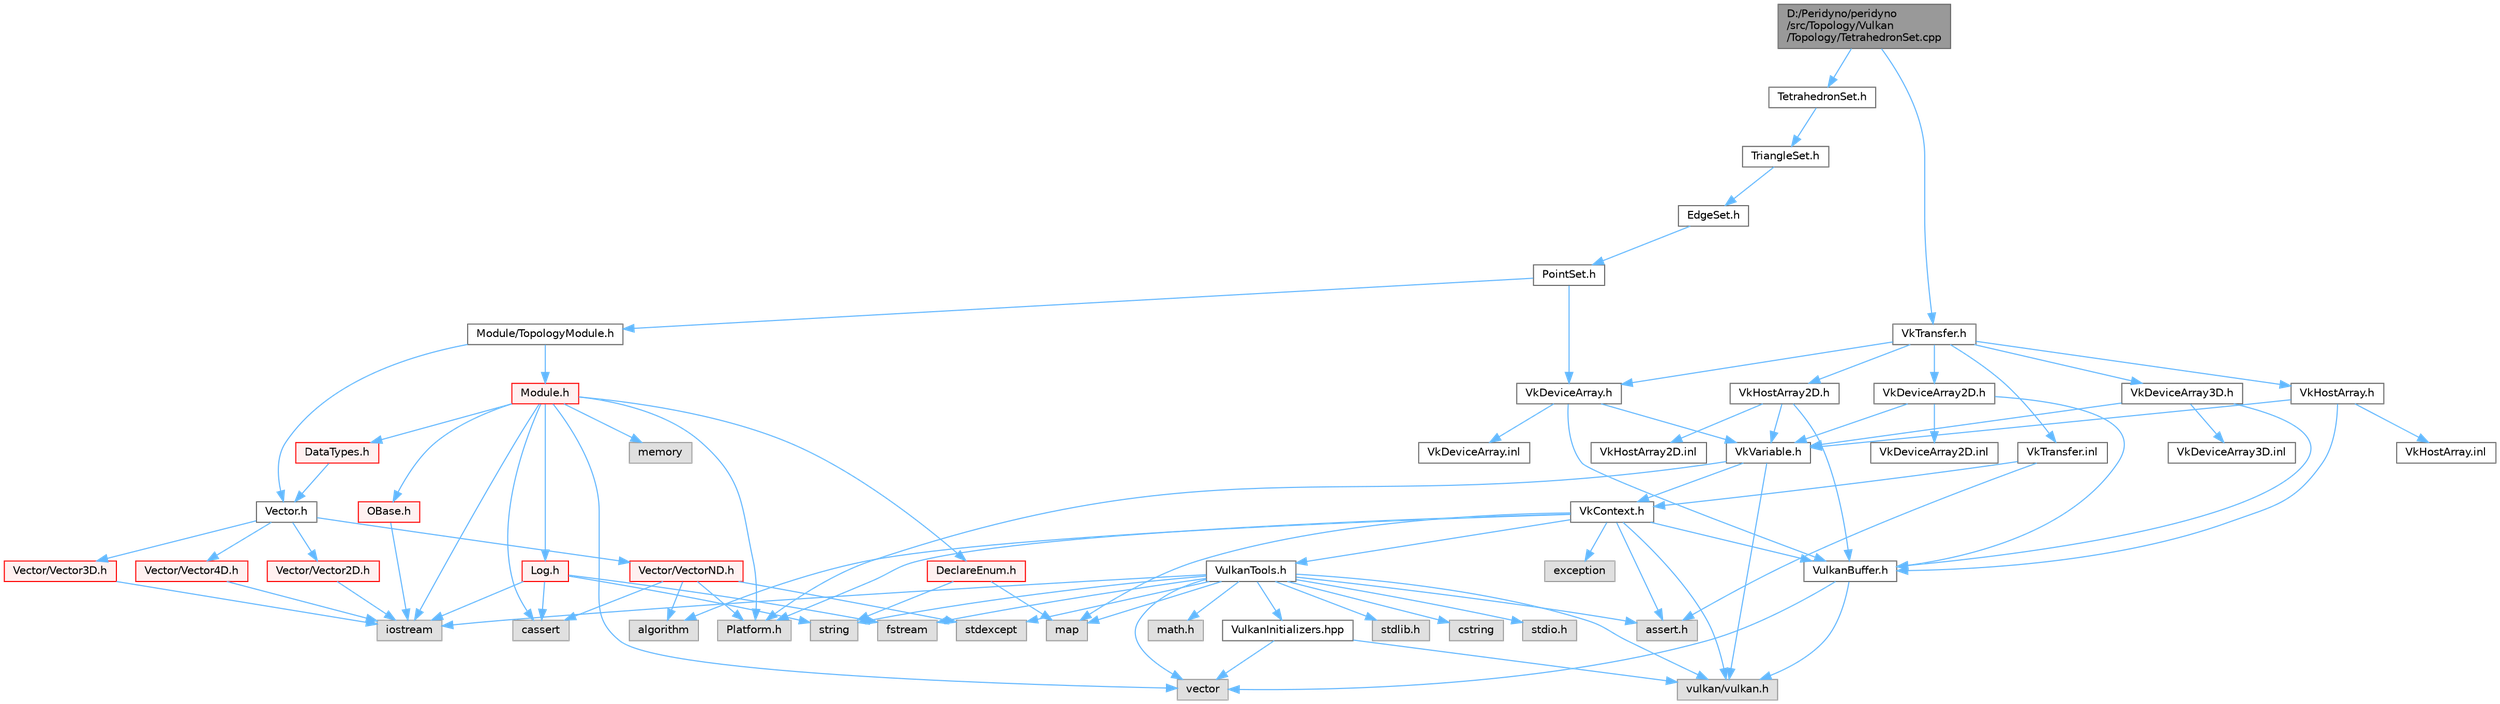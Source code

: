 digraph "D:/Peridyno/peridyno/src/Topology/Vulkan/Topology/TetrahedronSet.cpp"
{
 // LATEX_PDF_SIZE
  bgcolor="transparent";
  edge [fontname=Helvetica,fontsize=10,labelfontname=Helvetica,labelfontsize=10];
  node [fontname=Helvetica,fontsize=10,shape=box,height=0.2,width=0.4];
  Node1 [id="Node000001",label="D:/Peridyno/peridyno\l/src/Topology/Vulkan\l/Topology/TetrahedronSet.cpp",height=0.2,width=0.4,color="gray40", fillcolor="grey60", style="filled", fontcolor="black",tooltip=" "];
  Node1 -> Node2 [id="edge1_Node000001_Node000002",color="steelblue1",style="solid",tooltip=" "];
  Node2 [id="Node000002",label="TetrahedronSet.h",height=0.2,width=0.4,color="grey40", fillcolor="white", style="filled",URL="$_vulkan_2_topology_2_tetrahedron_set_8h.html",tooltip=" "];
  Node2 -> Node3 [id="edge2_Node000002_Node000003",color="steelblue1",style="solid",tooltip=" "];
  Node3 [id="Node000003",label="TriangleSet.h",height=0.2,width=0.4,color="grey40", fillcolor="white", style="filled",URL="$_vulkan_2_topology_2_triangle_set_8h.html",tooltip=" "];
  Node3 -> Node4 [id="edge3_Node000003_Node000004",color="steelblue1",style="solid",tooltip=" "];
  Node4 [id="Node000004",label="EdgeSet.h",height=0.2,width=0.4,color="grey40", fillcolor="white", style="filled",URL="$_vulkan_2_topology_2_edge_set_8h.html",tooltip=" "];
  Node4 -> Node5 [id="edge4_Node000004_Node000005",color="steelblue1",style="solid",tooltip=" "];
  Node5 [id="Node000005",label="PointSet.h",height=0.2,width=0.4,color="grey40", fillcolor="white", style="filled",URL="$_vulkan_2_topology_2_point_set_8h.html",tooltip=" "];
  Node5 -> Node6 [id="edge5_Node000005_Node000006",color="steelblue1",style="solid",tooltip=" "];
  Node6 [id="Node000006",label="Module/TopologyModule.h",height=0.2,width=0.4,color="grey40", fillcolor="white", style="filled",URL="$_topology_module_8h.html",tooltip=" "];
  Node6 -> Node7 [id="edge6_Node000006_Node000007",color="steelblue1",style="solid",tooltip=" "];
  Node7 [id="Node000007",label="Vector.h",height=0.2,width=0.4,color="grey40", fillcolor="white", style="filled",URL="$_vector_8h.html",tooltip=" "];
  Node7 -> Node8 [id="edge7_Node000007_Node000008",color="steelblue1",style="solid",tooltip=" "];
  Node8 [id="Node000008",label="Vector/Vector2D.h",height=0.2,width=0.4,color="red", fillcolor="#FFF0F0", style="filled",URL="$_vector2_d_8h.html",tooltip=" "];
  Node8 -> Node10 [id="edge8_Node000008_Node000010",color="steelblue1",style="solid",tooltip=" "];
  Node10 [id="Node000010",label="iostream",height=0.2,width=0.4,color="grey60", fillcolor="#E0E0E0", style="filled",tooltip=" "];
  Node7 -> Node16 [id="edge9_Node000007_Node000016",color="steelblue1",style="solid",tooltip=" "];
  Node16 [id="Node000016",label="Vector/Vector3D.h",height=0.2,width=0.4,color="red", fillcolor="#FFF0F0", style="filled",URL="$_vector3_d_8h.html",tooltip=" "];
  Node16 -> Node10 [id="edge10_Node000016_Node000010",color="steelblue1",style="solid",tooltip=" "];
  Node7 -> Node19 [id="edge11_Node000007_Node000019",color="steelblue1",style="solid",tooltip=" "];
  Node19 [id="Node000019",label="Vector/Vector4D.h",height=0.2,width=0.4,color="red", fillcolor="#FFF0F0", style="filled",URL="$_vector4_d_8h.html",tooltip=" "];
  Node19 -> Node10 [id="edge12_Node000019_Node000010",color="steelblue1",style="solid",tooltip=" "];
  Node7 -> Node22 [id="edge13_Node000007_Node000022",color="steelblue1",style="solid",tooltip=" "];
  Node22 [id="Node000022",label="Vector/VectorND.h",height=0.2,width=0.4,color="red", fillcolor="#FFF0F0", style="filled",URL="$_vector_n_d_8h.html",tooltip=" "];
  Node22 -> Node24 [id="edge14_Node000022_Node000024",color="steelblue1",style="solid",tooltip=" "];
  Node24 [id="Node000024",label="stdexcept",height=0.2,width=0.4,color="grey60", fillcolor="#E0E0E0", style="filled",tooltip=" "];
  Node22 -> Node26 [id="edge15_Node000022_Node000026",color="steelblue1",style="solid",tooltip=" "];
  Node26 [id="Node000026",label="algorithm",height=0.2,width=0.4,color="grey60", fillcolor="#E0E0E0", style="filled",tooltip=" "];
  Node22 -> Node28 [id="edge16_Node000022_Node000028",color="steelblue1",style="solid",tooltip=" "];
  Node28 [id="Node000028",label="cassert",height=0.2,width=0.4,color="grey60", fillcolor="#E0E0E0", style="filled",tooltip=" "];
  Node22 -> Node12 [id="edge17_Node000022_Node000012",color="steelblue1",style="solid",tooltip=" "];
  Node12 [id="Node000012",label="Platform.h",height=0.2,width=0.4,color="grey60", fillcolor="#E0E0E0", style="filled",tooltip=" "];
  Node6 -> Node29 [id="edge18_Node000006_Node000029",color="steelblue1",style="solid",tooltip=" "];
  Node29 [id="Node000029",label="Module.h",height=0.2,width=0.4,color="red", fillcolor="#FFF0F0", style="filled",URL="$_module_8h.html",tooltip=" "];
  Node29 -> Node12 [id="edge19_Node000029_Node000012",color="steelblue1",style="solid",tooltip=" "];
  Node29 -> Node30 [id="edge20_Node000029_Node000030",color="steelblue1",style="solid",tooltip=" "];
  Node30 [id="Node000030",label="memory",height=0.2,width=0.4,color="grey60", fillcolor="#E0E0E0", style="filled",tooltip=" "];
  Node29 -> Node31 [id="edge21_Node000029_Node000031",color="steelblue1",style="solid",tooltip=" "];
  Node31 [id="Node000031",label="vector",height=0.2,width=0.4,color="grey60", fillcolor="#E0E0E0", style="filled",tooltip=" "];
  Node29 -> Node28 [id="edge22_Node000029_Node000028",color="steelblue1",style="solid",tooltip=" "];
  Node29 -> Node10 [id="edge23_Node000029_Node000010",color="steelblue1",style="solid",tooltip=" "];
  Node29 -> Node32 [id="edge24_Node000029_Node000032",color="steelblue1",style="solid",tooltip=" "];
  Node32 [id="Node000032",label="OBase.h",height=0.2,width=0.4,color="red", fillcolor="#FFF0F0", style="filled",URL="$_o_base_8h.html",tooltip=" "];
  Node32 -> Node10 [id="edge25_Node000032_Node000010",color="steelblue1",style="solid",tooltip=" "];
  Node29 -> Node42 [id="edge26_Node000029_Node000042",color="steelblue1",style="solid",tooltip=" "];
  Node42 [id="Node000042",label="Log.h",height=0.2,width=0.4,color="red", fillcolor="#FFF0F0", style="filled",URL="$_log_8h.html",tooltip=" "];
  Node42 -> Node36 [id="edge27_Node000042_Node000036",color="steelblue1",style="solid",tooltip=" "];
  Node36 [id="Node000036",label="string",height=0.2,width=0.4,color="grey60", fillcolor="#E0E0E0", style="filled",tooltip=" "];
  Node42 -> Node45 [id="edge28_Node000042_Node000045",color="steelblue1",style="solid",tooltip=" "];
  Node45 [id="Node000045",label="fstream",height=0.2,width=0.4,color="grey60", fillcolor="#E0E0E0", style="filled",tooltip=" "];
  Node42 -> Node10 [id="edge29_Node000042_Node000010",color="steelblue1",style="solid",tooltip=" "];
  Node42 -> Node28 [id="edge30_Node000042_Node000028",color="steelblue1",style="solid",tooltip=" "];
  Node29 -> Node51 [id="edge31_Node000029_Node000051",color="steelblue1",style="solid",tooltip=" "];
  Node51 [id="Node000051",label="DataTypes.h",height=0.2,width=0.4,color="red", fillcolor="#FFF0F0", style="filled",URL="$_data_types_8h.html",tooltip=" "];
  Node51 -> Node7 [id="edge32_Node000051_Node000007",color="steelblue1",style="solid",tooltip=" "];
  Node29 -> Node73 [id="edge33_Node000029_Node000073",color="steelblue1",style="solid",tooltip=" "];
  Node73 [id="Node000073",label="DeclareEnum.h",height=0.2,width=0.4,color="red", fillcolor="#FFF0F0", style="filled",URL="$_declare_enum_8h.html",tooltip=" "];
  Node73 -> Node41 [id="edge34_Node000073_Node000041",color="steelblue1",style="solid",tooltip=" "];
  Node41 [id="Node000041",label="map",height=0.2,width=0.4,color="grey60", fillcolor="#E0E0E0", style="filled",tooltip=" "];
  Node73 -> Node36 [id="edge35_Node000073_Node000036",color="steelblue1",style="solid",tooltip=" "];
  Node5 -> Node92 [id="edge36_Node000005_Node000092",color="steelblue1",style="solid",tooltip=" "];
  Node92 [id="Node000092",label="VkDeviceArray.h",height=0.2,width=0.4,color="grey40", fillcolor="white", style="filled",URL="$_vk_device_array_8h.html",tooltip=" "];
  Node92 -> Node93 [id="edge37_Node000092_Node000093",color="steelblue1",style="solid",tooltip=" "];
  Node93 [id="Node000093",label="VkVariable.h",height=0.2,width=0.4,color="grey40", fillcolor="white", style="filled",URL="$_vk_variable_8h.html",tooltip=" "];
  Node93 -> Node12 [id="edge38_Node000093_Node000012",color="steelblue1",style="solid",tooltip=" "];
  Node93 -> Node94 [id="edge39_Node000093_Node000094",color="steelblue1",style="solid",tooltip=" "];
  Node94 [id="Node000094",label="vulkan/vulkan.h",height=0.2,width=0.4,color="grey60", fillcolor="#E0E0E0", style="filled",tooltip=" "];
  Node93 -> Node95 [id="edge40_Node000093_Node000095",color="steelblue1",style="solid",tooltip=" "];
  Node95 [id="Node000095",label="VkContext.h",height=0.2,width=0.4,color="grey40", fillcolor="white", style="filled",URL="$_vk_context_8h.html",tooltip=" "];
  Node95 -> Node12 [id="edge41_Node000095_Node000012",color="steelblue1",style="solid",tooltip=" "];
  Node95 -> Node96 [id="edge42_Node000095_Node000096",color="steelblue1",style="solid",tooltip=" "];
  Node96 [id="Node000096",label="VulkanBuffer.h",height=0.2,width=0.4,color="grey40", fillcolor="white", style="filled",URL="$_vulkan_buffer_8h.html",tooltip=" "];
  Node96 -> Node31 [id="edge43_Node000096_Node000031",color="steelblue1",style="solid",tooltip=" "];
  Node96 -> Node94 [id="edge44_Node000096_Node000094",color="steelblue1",style="solid",tooltip=" "];
  Node95 -> Node97 [id="edge45_Node000095_Node000097",color="steelblue1",style="solid",tooltip=" "];
  Node97 [id="Node000097",label="VulkanTools.h",height=0.2,width=0.4,color="grey40", fillcolor="white", style="filled",URL="$_vulkan_tools_8h.html",tooltip=" "];
  Node97 -> Node94 [id="edge46_Node000097_Node000094",color="steelblue1",style="solid",tooltip=" "];
  Node97 -> Node98 [id="edge47_Node000097_Node000098",color="steelblue1",style="solid",tooltip=" "];
  Node98 [id="Node000098",label="VulkanInitializers.hpp",height=0.2,width=0.4,color="grey40", fillcolor="white", style="filled",URL="$_vulkan_initializers_8hpp.html",tooltip=" "];
  Node98 -> Node31 [id="edge48_Node000098_Node000031",color="steelblue1",style="solid",tooltip=" "];
  Node98 -> Node94 [id="edge49_Node000098_Node000094",color="steelblue1",style="solid",tooltip=" "];
  Node97 -> Node99 [id="edge50_Node000097_Node000099",color="steelblue1",style="solid",tooltip=" "];
  Node99 [id="Node000099",label="math.h",height=0.2,width=0.4,color="grey60", fillcolor="#E0E0E0", style="filled",tooltip=" "];
  Node97 -> Node75 [id="edge51_Node000097_Node000075",color="steelblue1",style="solid",tooltip=" "];
  Node75 [id="Node000075",label="stdlib.h",height=0.2,width=0.4,color="grey60", fillcolor="#E0E0E0", style="filled",tooltip=" "];
  Node97 -> Node36 [id="edge52_Node000097_Node000036",color="steelblue1",style="solid",tooltip=" "];
  Node97 -> Node78 [id="edge53_Node000097_Node000078",color="steelblue1",style="solid",tooltip=" "];
  Node78 [id="Node000078",label="cstring",height=0.2,width=0.4,color="grey60", fillcolor="#E0E0E0", style="filled",tooltip=" "];
  Node97 -> Node45 [id="edge54_Node000097_Node000045",color="steelblue1",style="solid",tooltip=" "];
  Node97 -> Node100 [id="edge55_Node000097_Node000100",color="steelblue1",style="solid",tooltip=" "];
  Node100 [id="Node000100",label="assert.h",height=0.2,width=0.4,color="grey60", fillcolor="#E0E0E0", style="filled",tooltip=" "];
  Node97 -> Node101 [id="edge56_Node000097_Node000101",color="steelblue1",style="solid",tooltip=" "];
  Node101 [id="Node000101",label="stdio.h",height=0.2,width=0.4,color="grey60", fillcolor="#E0E0E0", style="filled",tooltip=" "];
  Node97 -> Node31 [id="edge57_Node000097_Node000031",color="steelblue1",style="solid",tooltip=" "];
  Node97 -> Node41 [id="edge58_Node000097_Node000041",color="steelblue1",style="solid",tooltip=" "];
  Node97 -> Node10 [id="edge59_Node000097_Node000010",color="steelblue1",style="solid",tooltip=" "];
  Node97 -> Node24 [id="edge60_Node000097_Node000024",color="steelblue1",style="solid",tooltip=" "];
  Node95 -> Node94 [id="edge61_Node000095_Node000094",color="steelblue1",style="solid",tooltip=" "];
  Node95 -> Node26 [id="edge62_Node000095_Node000026",color="steelblue1",style="solid",tooltip=" "];
  Node95 -> Node100 [id="edge63_Node000095_Node000100",color="steelblue1",style="solid",tooltip=" "];
  Node95 -> Node102 [id="edge64_Node000095_Node000102",color="steelblue1",style="solid",tooltip=" "];
  Node102 [id="Node000102",label="exception",height=0.2,width=0.4,color="grey60", fillcolor="#E0E0E0", style="filled",tooltip=" "];
  Node95 -> Node41 [id="edge65_Node000095_Node000041",color="steelblue1",style="solid",tooltip=" "];
  Node92 -> Node96 [id="edge66_Node000092_Node000096",color="steelblue1",style="solid",tooltip=" "];
  Node92 -> Node103 [id="edge67_Node000092_Node000103",color="steelblue1",style="solid",tooltip=" "];
  Node103 [id="Node000103",label="VkDeviceArray.inl",height=0.2,width=0.4,color="grey40", fillcolor="white", style="filled",URL="$_vk_device_array_8inl.html",tooltip=" "];
  Node1 -> Node104 [id="edge68_Node000001_Node000104",color="steelblue1",style="solid",tooltip=" "];
  Node104 [id="Node000104",label="VkTransfer.h",height=0.2,width=0.4,color="grey40", fillcolor="white", style="filled",URL="$_vk_transfer_8h.html",tooltip=" "];
  Node104 -> Node105 [id="edge69_Node000104_Node000105",color="steelblue1",style="solid",tooltip=" "];
  Node105 [id="Node000105",label="VkHostArray.h",height=0.2,width=0.4,color="grey40", fillcolor="white", style="filled",URL="$_vk_host_array_8h.html",tooltip=" "];
  Node105 -> Node93 [id="edge70_Node000105_Node000093",color="steelblue1",style="solid",tooltip=" "];
  Node105 -> Node96 [id="edge71_Node000105_Node000096",color="steelblue1",style="solid",tooltip=" "];
  Node105 -> Node106 [id="edge72_Node000105_Node000106",color="steelblue1",style="solid",tooltip=" "];
  Node106 [id="Node000106",label="VkHostArray.inl",height=0.2,width=0.4,color="grey40", fillcolor="white", style="filled",URL="$_vk_host_array_8inl.html",tooltip=" "];
  Node104 -> Node107 [id="edge73_Node000104_Node000107",color="steelblue1",style="solid",tooltip=" "];
  Node107 [id="Node000107",label="VkHostArray2D.h",height=0.2,width=0.4,color="grey40", fillcolor="white", style="filled",URL="$_vk_host_array2_d_8h.html",tooltip=" "];
  Node107 -> Node93 [id="edge74_Node000107_Node000093",color="steelblue1",style="solid",tooltip=" "];
  Node107 -> Node96 [id="edge75_Node000107_Node000096",color="steelblue1",style="solid",tooltip=" "];
  Node107 -> Node108 [id="edge76_Node000107_Node000108",color="steelblue1",style="solid",tooltip=" "];
  Node108 [id="Node000108",label="VkHostArray2D.inl",height=0.2,width=0.4,color="grey40", fillcolor="white", style="filled",URL="$_vk_host_array2_d_8inl.html",tooltip=" "];
  Node104 -> Node92 [id="edge77_Node000104_Node000092",color="steelblue1",style="solid",tooltip=" "];
  Node104 -> Node109 [id="edge78_Node000104_Node000109",color="steelblue1",style="solid",tooltip=" "];
  Node109 [id="Node000109",label="VkDeviceArray2D.h",height=0.2,width=0.4,color="grey40", fillcolor="white", style="filled",URL="$_vk_device_array2_d_8h.html",tooltip=" "];
  Node109 -> Node93 [id="edge79_Node000109_Node000093",color="steelblue1",style="solid",tooltip=" "];
  Node109 -> Node96 [id="edge80_Node000109_Node000096",color="steelblue1",style="solid",tooltip=" "];
  Node109 -> Node110 [id="edge81_Node000109_Node000110",color="steelblue1",style="solid",tooltip=" "];
  Node110 [id="Node000110",label="VkDeviceArray2D.inl",height=0.2,width=0.4,color="grey40", fillcolor="white", style="filled",URL="$_vk_device_array2_d_8inl.html",tooltip=" "];
  Node104 -> Node111 [id="edge82_Node000104_Node000111",color="steelblue1",style="solid",tooltip=" "];
  Node111 [id="Node000111",label="VkDeviceArray3D.h",height=0.2,width=0.4,color="grey40", fillcolor="white", style="filled",URL="$_vk_device_array3_d_8h.html",tooltip=" "];
  Node111 -> Node93 [id="edge83_Node000111_Node000093",color="steelblue1",style="solid",tooltip=" "];
  Node111 -> Node96 [id="edge84_Node000111_Node000096",color="steelblue1",style="solid",tooltip=" "];
  Node111 -> Node112 [id="edge85_Node000111_Node000112",color="steelblue1",style="solid",tooltip=" "];
  Node112 [id="Node000112",label="VkDeviceArray3D.inl",height=0.2,width=0.4,color="grey40", fillcolor="white", style="filled",URL="$_vk_device_array3_d_8inl.html",tooltip=" "];
  Node104 -> Node113 [id="edge86_Node000104_Node000113",color="steelblue1",style="solid",tooltip=" "];
  Node113 [id="Node000113",label="VkTransfer.inl",height=0.2,width=0.4,color="grey40", fillcolor="white", style="filled",URL="$_vk_transfer_8inl.html",tooltip=" "];
  Node113 -> Node100 [id="edge87_Node000113_Node000100",color="steelblue1",style="solid",tooltip=" "];
  Node113 -> Node95 [id="edge88_Node000113_Node000095",color="steelblue1",style="solid",tooltip=" "];
}
